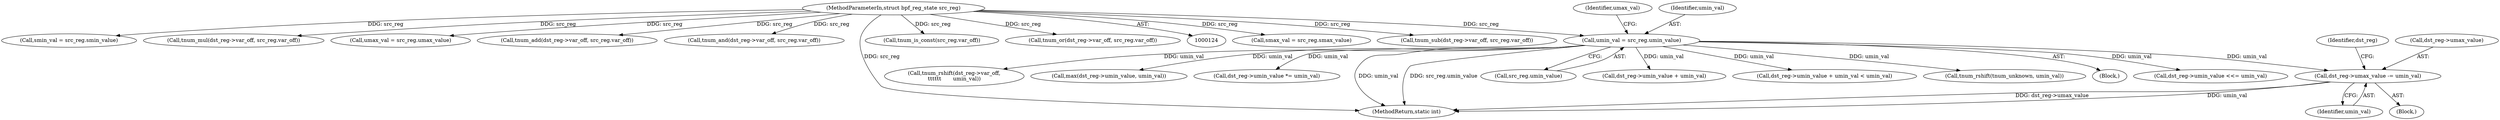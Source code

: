 digraph "0_linux_0c17d1d2c61936401f4702e1846e2c19b200f958@pointer" {
"1000343" [label="(Call,dst_reg->umax_value -= umin_val)"];
"1000171" [label="(Call,umin_val = src_reg.umin_value)"];
"1000128" [label="(MethodParameterIn,struct bpf_reg_state src_reg)"];
"1000166" [label="(Call,smax_val = src_reg.smax_value)"];
"1000739" [label="(Call,tnum_rshift(tnum_unknown, umin_val))"];
"1000129" [label="(Block,)"];
"1000128" [label="(MethodParameterIn,struct bpf_reg_state src_reg)"];
"1000352" [label="(Call,tnum_sub(dst_reg->var_off, src_reg.var_off))"];
"1000161" [label="(Call,smin_val = src_reg.smin_value)"];
"1000365" [label="(Call,tnum_mul(dst_reg->var_off, src_reg.var_off))"];
"1000177" [label="(Identifier,umax_val)"];
"1000176" [label="(Call,umax_val = src_reg.umax_value)"];
"1000647" [label="(Call,dst_reg->umin_value <<= umin_val)"];
"1000275" [label="(Call,tnum_add(dst_reg->var_off, src_reg.var_off))"];
"1000472" [label="(Call,tnum_and(dst_reg->var_off, src_reg.var_off))"];
"1000729" [label="(Call,tnum_rshift(dst_reg->var_off,\n\t\t\t\t\t\t       umin_val))"];
"1000572" [label="(Call,max(dst_reg->umin_value, umin_val))"];
"1000350" [label="(Identifier,dst_reg)"];
"1000404" [label="(Call,dst_reg->umin_value *= umin_val)"];
"1000172" [label="(Identifier,umin_val)"];
"1000769" [label="(MethodReturn,static int)"];
"1000344" [label="(Call,dst_reg->umax_value)"];
"1000173" [label="(Call,src_reg.umin_value)"];
"1000343" [label="(Call,dst_reg->umax_value -= umin_val)"];
"1000347" [label="(Identifier,umin_val)"];
"1000337" [label="(Block,)"];
"1000183" [label="(Call,tnum_is_const(src_reg.var_off))"];
"1000561" [label="(Call,tnum_or(dst_reg->var_off, src_reg.var_off))"];
"1000235" [label="(Call,dst_reg->umin_value + umin_val)"];
"1000171" [label="(Call,umin_val = src_reg.umin_value)"];
"1000234" [label="(Call,dst_reg->umin_value + umin_val < umin_val)"];
"1000343" -> "1000337"  [label="AST: "];
"1000343" -> "1000347"  [label="CFG: "];
"1000344" -> "1000343"  [label="AST: "];
"1000347" -> "1000343"  [label="AST: "];
"1000350" -> "1000343"  [label="CFG: "];
"1000343" -> "1000769"  [label="DDG: dst_reg->umax_value"];
"1000343" -> "1000769"  [label="DDG: umin_val"];
"1000171" -> "1000343"  [label="DDG: umin_val"];
"1000171" -> "1000129"  [label="AST: "];
"1000171" -> "1000173"  [label="CFG: "];
"1000172" -> "1000171"  [label="AST: "];
"1000173" -> "1000171"  [label="AST: "];
"1000177" -> "1000171"  [label="CFG: "];
"1000171" -> "1000769"  [label="DDG: umin_val"];
"1000171" -> "1000769"  [label="DDG: src_reg.umin_value"];
"1000128" -> "1000171"  [label="DDG: src_reg"];
"1000171" -> "1000234"  [label="DDG: umin_val"];
"1000171" -> "1000235"  [label="DDG: umin_val"];
"1000171" -> "1000404"  [label="DDG: umin_val"];
"1000171" -> "1000572"  [label="DDG: umin_val"];
"1000171" -> "1000647"  [label="DDG: umin_val"];
"1000171" -> "1000729"  [label="DDG: umin_val"];
"1000171" -> "1000739"  [label="DDG: umin_val"];
"1000128" -> "1000124"  [label="AST: "];
"1000128" -> "1000769"  [label="DDG: src_reg"];
"1000128" -> "1000161"  [label="DDG: src_reg"];
"1000128" -> "1000166"  [label="DDG: src_reg"];
"1000128" -> "1000176"  [label="DDG: src_reg"];
"1000128" -> "1000183"  [label="DDG: src_reg"];
"1000128" -> "1000275"  [label="DDG: src_reg"];
"1000128" -> "1000352"  [label="DDG: src_reg"];
"1000128" -> "1000365"  [label="DDG: src_reg"];
"1000128" -> "1000472"  [label="DDG: src_reg"];
"1000128" -> "1000561"  [label="DDG: src_reg"];
}

